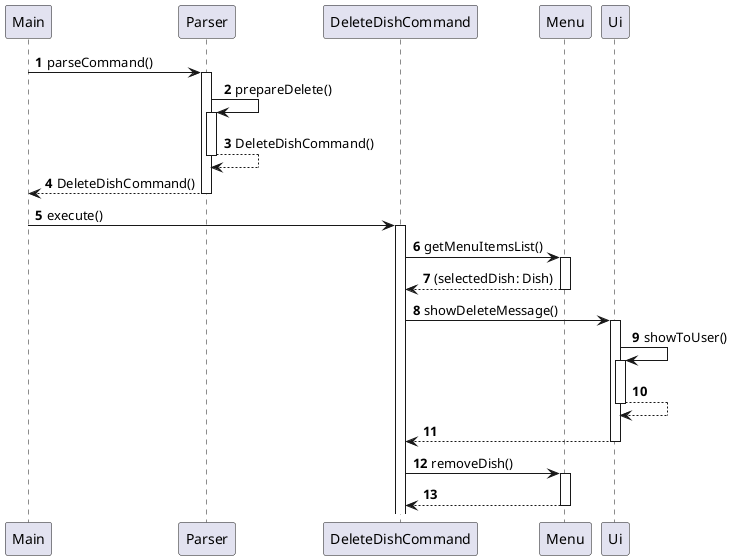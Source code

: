 @startuml
!define COMMAND class ListIngredientCommand
!define UI class Ui
!define MENU class Menu

autonumber

Main -> Parser: parseCommand()
activate Parser
Parser -> Parser: prepareDelete()
activate Parser
return DeleteDishCommand()
return DeleteDishCommand()

Main -> DeleteDishCommand: execute()
activate DeleteDishCommand
DeleteDishCommand -> Menu: getMenuItemsList()
activate Menu
return (selectedDish: Dish)

DeleteDishCommand -> Ui: showDeleteMessage()
activate Ui
Ui -> Ui: showToUser()
activate Ui
return
return
DeleteDishCommand -> Menu: removeDish()
activate Menu
return

@enduml